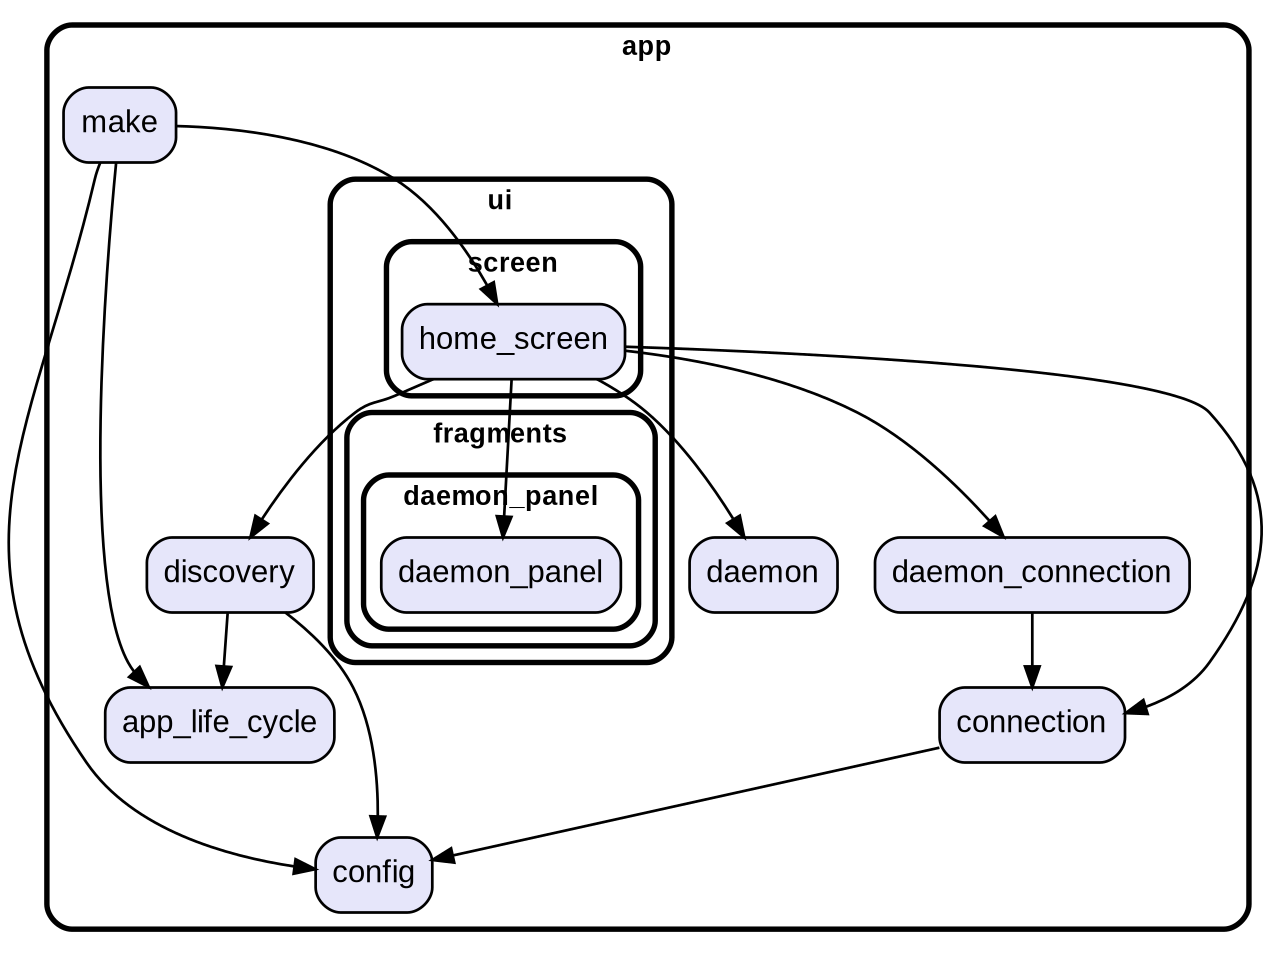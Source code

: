 digraph "" {
  graph [style=rounded fontname="Arial Black" fontsize=13 penwidth=2.6];
  node [shape=rect style="filled,rounded" fontname=Arial fontsize=15 fillcolor=Lavender penwidth=1.3];
  edge [penwidth=1.3];
  "/ui/fragments/daemon_panel/daemon_panel.dart" [label="daemon_panel"];
  "/ui/screen/home_screen.dart" [label="home_screen"];
  "/daemon.dart" [label="daemon"];
  "/config.dart" [label="config"];
  "/connection.dart" [label="connection"];
  "/app_life_cycle.dart" [label="app_life_cycle"];
  "/discovery.dart" [label="discovery"];
  "/make.dart" [label="make"];
  "/daemon_connection.dart" [label="daemon_connection"];
  subgraph "cluster~" {
    label="app";
    "/daemon.dart";
    "/config.dart";
    "/connection.dart";
    "/app_life_cycle.dart";
    "/discovery.dart";
    "/make.dart";
    "/daemon_connection.dart";
    subgraph "cluster~/ui" {
      label="ui";
      subgraph "cluster~/ui/fragments" {
        label="fragments";
        subgraph "cluster~/ui/fragments/daemon_panel" {
          label="daemon_panel";
          "/ui/fragments/daemon_panel/daemon_panel.dart";
        }
      }
      subgraph "cluster~/ui/screen" {
        label="screen";
        "/ui/screen/home_screen.dart";
      }
    }
  }
  "/ui/screen/home_screen.dart" -> "/connection.dart";
  "/ui/screen/home_screen.dart" -> "/daemon.dart";
  "/ui/screen/home_screen.dart" -> "/daemon_connection.dart";
  "/ui/screen/home_screen.dart" -> "/discovery.dart";
  "/ui/screen/home_screen.dart" -> "/ui/fragments/daemon_panel/daemon_panel.dart";
  "/connection.dart" -> "/config.dart";
  "/discovery.dart" -> "/app_life_cycle.dart";
  "/discovery.dart" -> "/config.dart";
  "/make.dart" -> "/app_life_cycle.dart";
  "/make.dart" -> "/config.dart";
  "/make.dart" -> "/ui/screen/home_screen.dart";
  "/daemon_connection.dart" -> "/connection.dart";
}
